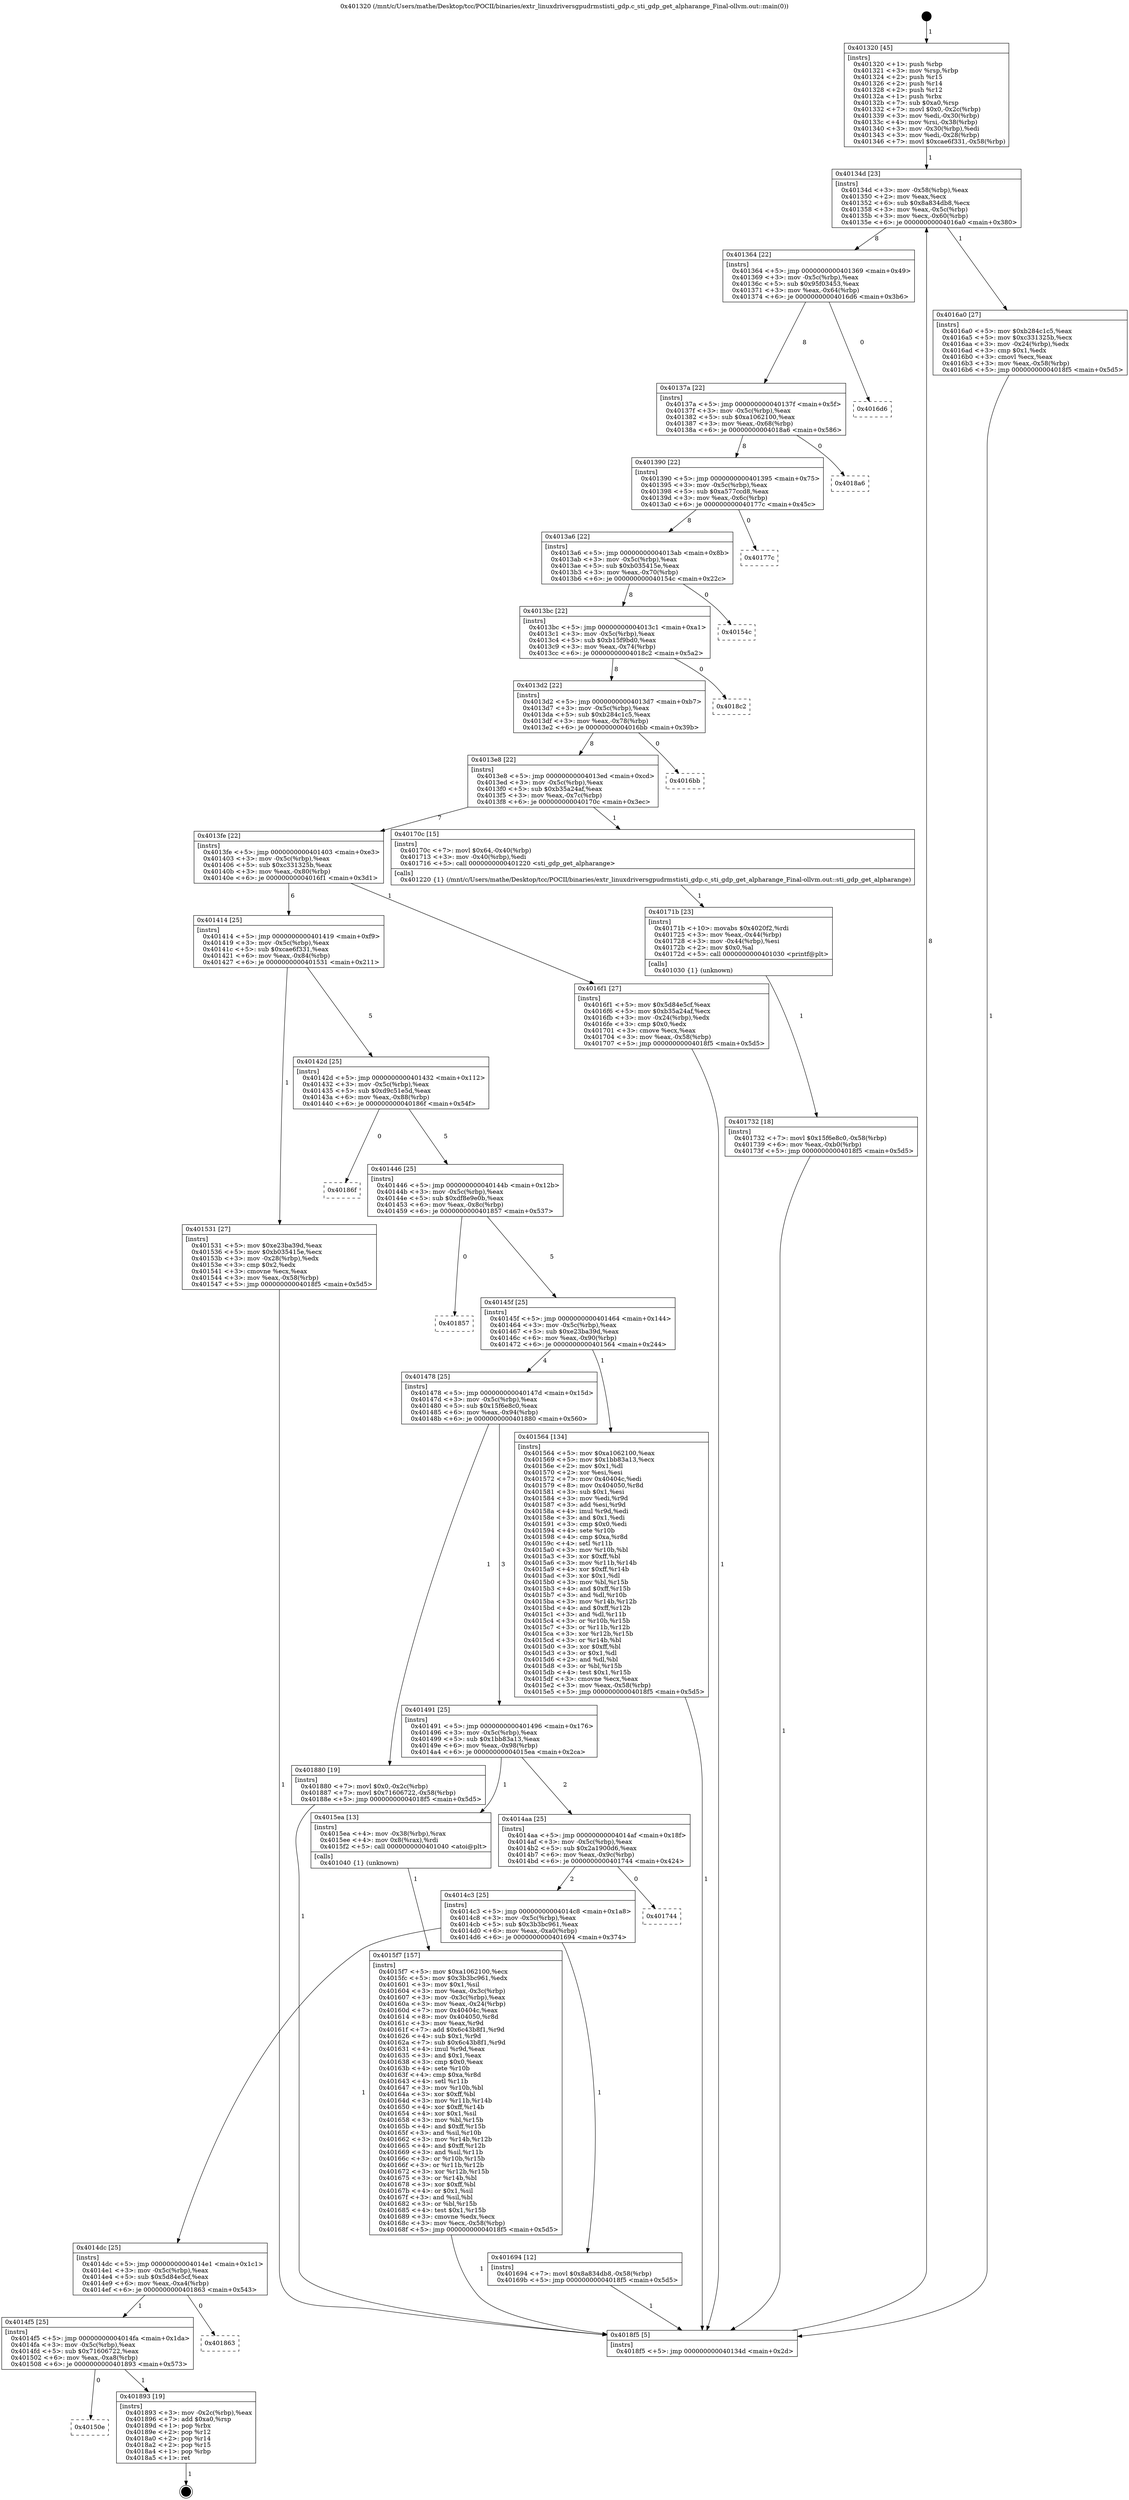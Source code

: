 digraph "0x401320" {
  label = "0x401320 (/mnt/c/Users/mathe/Desktop/tcc/POCII/binaries/extr_linuxdriversgpudrmstisti_gdp.c_sti_gdp_get_alpharange_Final-ollvm.out::main(0))"
  labelloc = "t"
  node[shape=record]

  Entry [label="",width=0.3,height=0.3,shape=circle,fillcolor=black,style=filled]
  "0x40134d" [label="{
     0x40134d [23]\l
     | [instrs]\l
     &nbsp;&nbsp;0x40134d \<+3\>: mov -0x58(%rbp),%eax\l
     &nbsp;&nbsp;0x401350 \<+2\>: mov %eax,%ecx\l
     &nbsp;&nbsp;0x401352 \<+6\>: sub $0x8a834db8,%ecx\l
     &nbsp;&nbsp;0x401358 \<+3\>: mov %eax,-0x5c(%rbp)\l
     &nbsp;&nbsp;0x40135b \<+3\>: mov %ecx,-0x60(%rbp)\l
     &nbsp;&nbsp;0x40135e \<+6\>: je 00000000004016a0 \<main+0x380\>\l
  }"]
  "0x4016a0" [label="{
     0x4016a0 [27]\l
     | [instrs]\l
     &nbsp;&nbsp;0x4016a0 \<+5\>: mov $0xb284c1c5,%eax\l
     &nbsp;&nbsp;0x4016a5 \<+5\>: mov $0xc331325b,%ecx\l
     &nbsp;&nbsp;0x4016aa \<+3\>: mov -0x24(%rbp),%edx\l
     &nbsp;&nbsp;0x4016ad \<+3\>: cmp $0x1,%edx\l
     &nbsp;&nbsp;0x4016b0 \<+3\>: cmovl %ecx,%eax\l
     &nbsp;&nbsp;0x4016b3 \<+3\>: mov %eax,-0x58(%rbp)\l
     &nbsp;&nbsp;0x4016b6 \<+5\>: jmp 00000000004018f5 \<main+0x5d5\>\l
  }"]
  "0x401364" [label="{
     0x401364 [22]\l
     | [instrs]\l
     &nbsp;&nbsp;0x401364 \<+5\>: jmp 0000000000401369 \<main+0x49\>\l
     &nbsp;&nbsp;0x401369 \<+3\>: mov -0x5c(%rbp),%eax\l
     &nbsp;&nbsp;0x40136c \<+5\>: sub $0x95f03453,%eax\l
     &nbsp;&nbsp;0x401371 \<+3\>: mov %eax,-0x64(%rbp)\l
     &nbsp;&nbsp;0x401374 \<+6\>: je 00000000004016d6 \<main+0x3b6\>\l
  }"]
  Exit [label="",width=0.3,height=0.3,shape=circle,fillcolor=black,style=filled,peripheries=2]
  "0x4016d6" [label="{
     0x4016d6\l
  }", style=dashed]
  "0x40137a" [label="{
     0x40137a [22]\l
     | [instrs]\l
     &nbsp;&nbsp;0x40137a \<+5\>: jmp 000000000040137f \<main+0x5f\>\l
     &nbsp;&nbsp;0x40137f \<+3\>: mov -0x5c(%rbp),%eax\l
     &nbsp;&nbsp;0x401382 \<+5\>: sub $0xa1062100,%eax\l
     &nbsp;&nbsp;0x401387 \<+3\>: mov %eax,-0x68(%rbp)\l
     &nbsp;&nbsp;0x40138a \<+6\>: je 00000000004018a6 \<main+0x586\>\l
  }"]
  "0x40150e" [label="{
     0x40150e\l
  }", style=dashed]
  "0x4018a6" [label="{
     0x4018a6\l
  }", style=dashed]
  "0x401390" [label="{
     0x401390 [22]\l
     | [instrs]\l
     &nbsp;&nbsp;0x401390 \<+5\>: jmp 0000000000401395 \<main+0x75\>\l
     &nbsp;&nbsp;0x401395 \<+3\>: mov -0x5c(%rbp),%eax\l
     &nbsp;&nbsp;0x401398 \<+5\>: sub $0xa577ccd8,%eax\l
     &nbsp;&nbsp;0x40139d \<+3\>: mov %eax,-0x6c(%rbp)\l
     &nbsp;&nbsp;0x4013a0 \<+6\>: je 000000000040177c \<main+0x45c\>\l
  }"]
  "0x401893" [label="{
     0x401893 [19]\l
     | [instrs]\l
     &nbsp;&nbsp;0x401893 \<+3\>: mov -0x2c(%rbp),%eax\l
     &nbsp;&nbsp;0x401896 \<+7\>: add $0xa0,%rsp\l
     &nbsp;&nbsp;0x40189d \<+1\>: pop %rbx\l
     &nbsp;&nbsp;0x40189e \<+2\>: pop %r12\l
     &nbsp;&nbsp;0x4018a0 \<+2\>: pop %r14\l
     &nbsp;&nbsp;0x4018a2 \<+2\>: pop %r15\l
     &nbsp;&nbsp;0x4018a4 \<+1\>: pop %rbp\l
     &nbsp;&nbsp;0x4018a5 \<+1\>: ret\l
  }"]
  "0x40177c" [label="{
     0x40177c\l
  }", style=dashed]
  "0x4013a6" [label="{
     0x4013a6 [22]\l
     | [instrs]\l
     &nbsp;&nbsp;0x4013a6 \<+5\>: jmp 00000000004013ab \<main+0x8b\>\l
     &nbsp;&nbsp;0x4013ab \<+3\>: mov -0x5c(%rbp),%eax\l
     &nbsp;&nbsp;0x4013ae \<+5\>: sub $0xb035415e,%eax\l
     &nbsp;&nbsp;0x4013b3 \<+3\>: mov %eax,-0x70(%rbp)\l
     &nbsp;&nbsp;0x4013b6 \<+6\>: je 000000000040154c \<main+0x22c\>\l
  }"]
  "0x4014f5" [label="{
     0x4014f5 [25]\l
     | [instrs]\l
     &nbsp;&nbsp;0x4014f5 \<+5\>: jmp 00000000004014fa \<main+0x1da\>\l
     &nbsp;&nbsp;0x4014fa \<+3\>: mov -0x5c(%rbp),%eax\l
     &nbsp;&nbsp;0x4014fd \<+5\>: sub $0x71606722,%eax\l
     &nbsp;&nbsp;0x401502 \<+6\>: mov %eax,-0xa8(%rbp)\l
     &nbsp;&nbsp;0x401508 \<+6\>: je 0000000000401893 \<main+0x573\>\l
  }"]
  "0x40154c" [label="{
     0x40154c\l
  }", style=dashed]
  "0x4013bc" [label="{
     0x4013bc [22]\l
     | [instrs]\l
     &nbsp;&nbsp;0x4013bc \<+5\>: jmp 00000000004013c1 \<main+0xa1\>\l
     &nbsp;&nbsp;0x4013c1 \<+3\>: mov -0x5c(%rbp),%eax\l
     &nbsp;&nbsp;0x4013c4 \<+5\>: sub $0xb15f9bd0,%eax\l
     &nbsp;&nbsp;0x4013c9 \<+3\>: mov %eax,-0x74(%rbp)\l
     &nbsp;&nbsp;0x4013cc \<+6\>: je 00000000004018c2 \<main+0x5a2\>\l
  }"]
  "0x401863" [label="{
     0x401863\l
  }", style=dashed]
  "0x4018c2" [label="{
     0x4018c2\l
  }", style=dashed]
  "0x4013d2" [label="{
     0x4013d2 [22]\l
     | [instrs]\l
     &nbsp;&nbsp;0x4013d2 \<+5\>: jmp 00000000004013d7 \<main+0xb7\>\l
     &nbsp;&nbsp;0x4013d7 \<+3\>: mov -0x5c(%rbp),%eax\l
     &nbsp;&nbsp;0x4013da \<+5\>: sub $0xb284c1c5,%eax\l
     &nbsp;&nbsp;0x4013df \<+3\>: mov %eax,-0x78(%rbp)\l
     &nbsp;&nbsp;0x4013e2 \<+6\>: je 00000000004016bb \<main+0x39b\>\l
  }"]
  "0x401732" [label="{
     0x401732 [18]\l
     | [instrs]\l
     &nbsp;&nbsp;0x401732 \<+7\>: movl $0x15f6e8c0,-0x58(%rbp)\l
     &nbsp;&nbsp;0x401739 \<+6\>: mov %eax,-0xb0(%rbp)\l
     &nbsp;&nbsp;0x40173f \<+5\>: jmp 00000000004018f5 \<main+0x5d5\>\l
  }"]
  "0x4016bb" [label="{
     0x4016bb\l
  }", style=dashed]
  "0x4013e8" [label="{
     0x4013e8 [22]\l
     | [instrs]\l
     &nbsp;&nbsp;0x4013e8 \<+5\>: jmp 00000000004013ed \<main+0xcd\>\l
     &nbsp;&nbsp;0x4013ed \<+3\>: mov -0x5c(%rbp),%eax\l
     &nbsp;&nbsp;0x4013f0 \<+5\>: sub $0xb35a24af,%eax\l
     &nbsp;&nbsp;0x4013f5 \<+3\>: mov %eax,-0x7c(%rbp)\l
     &nbsp;&nbsp;0x4013f8 \<+6\>: je 000000000040170c \<main+0x3ec\>\l
  }"]
  "0x40171b" [label="{
     0x40171b [23]\l
     | [instrs]\l
     &nbsp;&nbsp;0x40171b \<+10\>: movabs $0x4020f2,%rdi\l
     &nbsp;&nbsp;0x401725 \<+3\>: mov %eax,-0x44(%rbp)\l
     &nbsp;&nbsp;0x401728 \<+3\>: mov -0x44(%rbp),%esi\l
     &nbsp;&nbsp;0x40172b \<+2\>: mov $0x0,%al\l
     &nbsp;&nbsp;0x40172d \<+5\>: call 0000000000401030 \<printf@plt\>\l
     | [calls]\l
     &nbsp;&nbsp;0x401030 \{1\} (unknown)\l
  }"]
  "0x40170c" [label="{
     0x40170c [15]\l
     | [instrs]\l
     &nbsp;&nbsp;0x40170c \<+7\>: movl $0x64,-0x40(%rbp)\l
     &nbsp;&nbsp;0x401713 \<+3\>: mov -0x40(%rbp),%edi\l
     &nbsp;&nbsp;0x401716 \<+5\>: call 0000000000401220 \<sti_gdp_get_alpharange\>\l
     | [calls]\l
     &nbsp;&nbsp;0x401220 \{1\} (/mnt/c/Users/mathe/Desktop/tcc/POCII/binaries/extr_linuxdriversgpudrmstisti_gdp.c_sti_gdp_get_alpharange_Final-ollvm.out::sti_gdp_get_alpharange)\l
  }"]
  "0x4013fe" [label="{
     0x4013fe [22]\l
     | [instrs]\l
     &nbsp;&nbsp;0x4013fe \<+5\>: jmp 0000000000401403 \<main+0xe3\>\l
     &nbsp;&nbsp;0x401403 \<+3\>: mov -0x5c(%rbp),%eax\l
     &nbsp;&nbsp;0x401406 \<+5\>: sub $0xc331325b,%eax\l
     &nbsp;&nbsp;0x40140b \<+3\>: mov %eax,-0x80(%rbp)\l
     &nbsp;&nbsp;0x40140e \<+6\>: je 00000000004016f1 \<main+0x3d1\>\l
  }"]
  "0x4014dc" [label="{
     0x4014dc [25]\l
     | [instrs]\l
     &nbsp;&nbsp;0x4014dc \<+5\>: jmp 00000000004014e1 \<main+0x1c1\>\l
     &nbsp;&nbsp;0x4014e1 \<+3\>: mov -0x5c(%rbp),%eax\l
     &nbsp;&nbsp;0x4014e4 \<+5\>: sub $0x5d84e5cf,%eax\l
     &nbsp;&nbsp;0x4014e9 \<+6\>: mov %eax,-0xa4(%rbp)\l
     &nbsp;&nbsp;0x4014ef \<+6\>: je 0000000000401863 \<main+0x543\>\l
  }"]
  "0x4016f1" [label="{
     0x4016f1 [27]\l
     | [instrs]\l
     &nbsp;&nbsp;0x4016f1 \<+5\>: mov $0x5d84e5cf,%eax\l
     &nbsp;&nbsp;0x4016f6 \<+5\>: mov $0xb35a24af,%ecx\l
     &nbsp;&nbsp;0x4016fb \<+3\>: mov -0x24(%rbp),%edx\l
     &nbsp;&nbsp;0x4016fe \<+3\>: cmp $0x0,%edx\l
     &nbsp;&nbsp;0x401701 \<+3\>: cmove %ecx,%eax\l
     &nbsp;&nbsp;0x401704 \<+3\>: mov %eax,-0x58(%rbp)\l
     &nbsp;&nbsp;0x401707 \<+5\>: jmp 00000000004018f5 \<main+0x5d5\>\l
  }"]
  "0x401414" [label="{
     0x401414 [25]\l
     | [instrs]\l
     &nbsp;&nbsp;0x401414 \<+5\>: jmp 0000000000401419 \<main+0xf9\>\l
     &nbsp;&nbsp;0x401419 \<+3\>: mov -0x5c(%rbp),%eax\l
     &nbsp;&nbsp;0x40141c \<+5\>: sub $0xcae6f331,%eax\l
     &nbsp;&nbsp;0x401421 \<+6\>: mov %eax,-0x84(%rbp)\l
     &nbsp;&nbsp;0x401427 \<+6\>: je 0000000000401531 \<main+0x211\>\l
  }"]
  "0x401694" [label="{
     0x401694 [12]\l
     | [instrs]\l
     &nbsp;&nbsp;0x401694 \<+7\>: movl $0x8a834db8,-0x58(%rbp)\l
     &nbsp;&nbsp;0x40169b \<+5\>: jmp 00000000004018f5 \<main+0x5d5\>\l
  }"]
  "0x401531" [label="{
     0x401531 [27]\l
     | [instrs]\l
     &nbsp;&nbsp;0x401531 \<+5\>: mov $0xe23ba39d,%eax\l
     &nbsp;&nbsp;0x401536 \<+5\>: mov $0xb035415e,%ecx\l
     &nbsp;&nbsp;0x40153b \<+3\>: mov -0x28(%rbp),%edx\l
     &nbsp;&nbsp;0x40153e \<+3\>: cmp $0x2,%edx\l
     &nbsp;&nbsp;0x401541 \<+3\>: cmovne %ecx,%eax\l
     &nbsp;&nbsp;0x401544 \<+3\>: mov %eax,-0x58(%rbp)\l
     &nbsp;&nbsp;0x401547 \<+5\>: jmp 00000000004018f5 \<main+0x5d5\>\l
  }"]
  "0x40142d" [label="{
     0x40142d [25]\l
     | [instrs]\l
     &nbsp;&nbsp;0x40142d \<+5\>: jmp 0000000000401432 \<main+0x112\>\l
     &nbsp;&nbsp;0x401432 \<+3\>: mov -0x5c(%rbp),%eax\l
     &nbsp;&nbsp;0x401435 \<+5\>: sub $0xd9c51e5d,%eax\l
     &nbsp;&nbsp;0x40143a \<+6\>: mov %eax,-0x88(%rbp)\l
     &nbsp;&nbsp;0x401440 \<+6\>: je 000000000040186f \<main+0x54f\>\l
  }"]
  "0x4018f5" [label="{
     0x4018f5 [5]\l
     | [instrs]\l
     &nbsp;&nbsp;0x4018f5 \<+5\>: jmp 000000000040134d \<main+0x2d\>\l
  }"]
  "0x401320" [label="{
     0x401320 [45]\l
     | [instrs]\l
     &nbsp;&nbsp;0x401320 \<+1\>: push %rbp\l
     &nbsp;&nbsp;0x401321 \<+3\>: mov %rsp,%rbp\l
     &nbsp;&nbsp;0x401324 \<+2\>: push %r15\l
     &nbsp;&nbsp;0x401326 \<+2\>: push %r14\l
     &nbsp;&nbsp;0x401328 \<+2\>: push %r12\l
     &nbsp;&nbsp;0x40132a \<+1\>: push %rbx\l
     &nbsp;&nbsp;0x40132b \<+7\>: sub $0xa0,%rsp\l
     &nbsp;&nbsp;0x401332 \<+7\>: movl $0x0,-0x2c(%rbp)\l
     &nbsp;&nbsp;0x401339 \<+3\>: mov %edi,-0x30(%rbp)\l
     &nbsp;&nbsp;0x40133c \<+4\>: mov %rsi,-0x38(%rbp)\l
     &nbsp;&nbsp;0x401340 \<+3\>: mov -0x30(%rbp),%edi\l
     &nbsp;&nbsp;0x401343 \<+3\>: mov %edi,-0x28(%rbp)\l
     &nbsp;&nbsp;0x401346 \<+7\>: movl $0xcae6f331,-0x58(%rbp)\l
  }"]
  "0x4014c3" [label="{
     0x4014c3 [25]\l
     | [instrs]\l
     &nbsp;&nbsp;0x4014c3 \<+5\>: jmp 00000000004014c8 \<main+0x1a8\>\l
     &nbsp;&nbsp;0x4014c8 \<+3\>: mov -0x5c(%rbp),%eax\l
     &nbsp;&nbsp;0x4014cb \<+5\>: sub $0x3b3bc961,%eax\l
     &nbsp;&nbsp;0x4014d0 \<+6\>: mov %eax,-0xa0(%rbp)\l
     &nbsp;&nbsp;0x4014d6 \<+6\>: je 0000000000401694 \<main+0x374\>\l
  }"]
  "0x40186f" [label="{
     0x40186f\l
  }", style=dashed]
  "0x401446" [label="{
     0x401446 [25]\l
     | [instrs]\l
     &nbsp;&nbsp;0x401446 \<+5\>: jmp 000000000040144b \<main+0x12b\>\l
     &nbsp;&nbsp;0x40144b \<+3\>: mov -0x5c(%rbp),%eax\l
     &nbsp;&nbsp;0x40144e \<+5\>: sub $0xdf8e9e0b,%eax\l
     &nbsp;&nbsp;0x401453 \<+6\>: mov %eax,-0x8c(%rbp)\l
     &nbsp;&nbsp;0x401459 \<+6\>: je 0000000000401857 \<main+0x537\>\l
  }"]
  "0x401744" [label="{
     0x401744\l
  }", style=dashed]
  "0x401857" [label="{
     0x401857\l
  }", style=dashed]
  "0x40145f" [label="{
     0x40145f [25]\l
     | [instrs]\l
     &nbsp;&nbsp;0x40145f \<+5\>: jmp 0000000000401464 \<main+0x144\>\l
     &nbsp;&nbsp;0x401464 \<+3\>: mov -0x5c(%rbp),%eax\l
     &nbsp;&nbsp;0x401467 \<+5\>: sub $0xe23ba39d,%eax\l
     &nbsp;&nbsp;0x40146c \<+6\>: mov %eax,-0x90(%rbp)\l
     &nbsp;&nbsp;0x401472 \<+6\>: je 0000000000401564 \<main+0x244\>\l
  }"]
  "0x4015f7" [label="{
     0x4015f7 [157]\l
     | [instrs]\l
     &nbsp;&nbsp;0x4015f7 \<+5\>: mov $0xa1062100,%ecx\l
     &nbsp;&nbsp;0x4015fc \<+5\>: mov $0x3b3bc961,%edx\l
     &nbsp;&nbsp;0x401601 \<+3\>: mov $0x1,%sil\l
     &nbsp;&nbsp;0x401604 \<+3\>: mov %eax,-0x3c(%rbp)\l
     &nbsp;&nbsp;0x401607 \<+3\>: mov -0x3c(%rbp),%eax\l
     &nbsp;&nbsp;0x40160a \<+3\>: mov %eax,-0x24(%rbp)\l
     &nbsp;&nbsp;0x40160d \<+7\>: mov 0x40404c,%eax\l
     &nbsp;&nbsp;0x401614 \<+8\>: mov 0x404050,%r8d\l
     &nbsp;&nbsp;0x40161c \<+3\>: mov %eax,%r9d\l
     &nbsp;&nbsp;0x40161f \<+7\>: add $0x6c43b8f1,%r9d\l
     &nbsp;&nbsp;0x401626 \<+4\>: sub $0x1,%r9d\l
     &nbsp;&nbsp;0x40162a \<+7\>: sub $0x6c43b8f1,%r9d\l
     &nbsp;&nbsp;0x401631 \<+4\>: imul %r9d,%eax\l
     &nbsp;&nbsp;0x401635 \<+3\>: and $0x1,%eax\l
     &nbsp;&nbsp;0x401638 \<+3\>: cmp $0x0,%eax\l
     &nbsp;&nbsp;0x40163b \<+4\>: sete %r10b\l
     &nbsp;&nbsp;0x40163f \<+4\>: cmp $0xa,%r8d\l
     &nbsp;&nbsp;0x401643 \<+4\>: setl %r11b\l
     &nbsp;&nbsp;0x401647 \<+3\>: mov %r10b,%bl\l
     &nbsp;&nbsp;0x40164a \<+3\>: xor $0xff,%bl\l
     &nbsp;&nbsp;0x40164d \<+3\>: mov %r11b,%r14b\l
     &nbsp;&nbsp;0x401650 \<+4\>: xor $0xff,%r14b\l
     &nbsp;&nbsp;0x401654 \<+4\>: xor $0x1,%sil\l
     &nbsp;&nbsp;0x401658 \<+3\>: mov %bl,%r15b\l
     &nbsp;&nbsp;0x40165b \<+4\>: and $0xff,%r15b\l
     &nbsp;&nbsp;0x40165f \<+3\>: and %sil,%r10b\l
     &nbsp;&nbsp;0x401662 \<+3\>: mov %r14b,%r12b\l
     &nbsp;&nbsp;0x401665 \<+4\>: and $0xff,%r12b\l
     &nbsp;&nbsp;0x401669 \<+3\>: and %sil,%r11b\l
     &nbsp;&nbsp;0x40166c \<+3\>: or %r10b,%r15b\l
     &nbsp;&nbsp;0x40166f \<+3\>: or %r11b,%r12b\l
     &nbsp;&nbsp;0x401672 \<+3\>: xor %r12b,%r15b\l
     &nbsp;&nbsp;0x401675 \<+3\>: or %r14b,%bl\l
     &nbsp;&nbsp;0x401678 \<+3\>: xor $0xff,%bl\l
     &nbsp;&nbsp;0x40167b \<+4\>: or $0x1,%sil\l
     &nbsp;&nbsp;0x40167f \<+3\>: and %sil,%bl\l
     &nbsp;&nbsp;0x401682 \<+3\>: or %bl,%r15b\l
     &nbsp;&nbsp;0x401685 \<+4\>: test $0x1,%r15b\l
     &nbsp;&nbsp;0x401689 \<+3\>: cmovne %edx,%ecx\l
     &nbsp;&nbsp;0x40168c \<+3\>: mov %ecx,-0x58(%rbp)\l
     &nbsp;&nbsp;0x40168f \<+5\>: jmp 00000000004018f5 \<main+0x5d5\>\l
  }"]
  "0x401564" [label="{
     0x401564 [134]\l
     | [instrs]\l
     &nbsp;&nbsp;0x401564 \<+5\>: mov $0xa1062100,%eax\l
     &nbsp;&nbsp;0x401569 \<+5\>: mov $0x1bb83a13,%ecx\l
     &nbsp;&nbsp;0x40156e \<+2\>: mov $0x1,%dl\l
     &nbsp;&nbsp;0x401570 \<+2\>: xor %esi,%esi\l
     &nbsp;&nbsp;0x401572 \<+7\>: mov 0x40404c,%edi\l
     &nbsp;&nbsp;0x401579 \<+8\>: mov 0x404050,%r8d\l
     &nbsp;&nbsp;0x401581 \<+3\>: sub $0x1,%esi\l
     &nbsp;&nbsp;0x401584 \<+3\>: mov %edi,%r9d\l
     &nbsp;&nbsp;0x401587 \<+3\>: add %esi,%r9d\l
     &nbsp;&nbsp;0x40158a \<+4\>: imul %r9d,%edi\l
     &nbsp;&nbsp;0x40158e \<+3\>: and $0x1,%edi\l
     &nbsp;&nbsp;0x401591 \<+3\>: cmp $0x0,%edi\l
     &nbsp;&nbsp;0x401594 \<+4\>: sete %r10b\l
     &nbsp;&nbsp;0x401598 \<+4\>: cmp $0xa,%r8d\l
     &nbsp;&nbsp;0x40159c \<+4\>: setl %r11b\l
     &nbsp;&nbsp;0x4015a0 \<+3\>: mov %r10b,%bl\l
     &nbsp;&nbsp;0x4015a3 \<+3\>: xor $0xff,%bl\l
     &nbsp;&nbsp;0x4015a6 \<+3\>: mov %r11b,%r14b\l
     &nbsp;&nbsp;0x4015a9 \<+4\>: xor $0xff,%r14b\l
     &nbsp;&nbsp;0x4015ad \<+3\>: xor $0x1,%dl\l
     &nbsp;&nbsp;0x4015b0 \<+3\>: mov %bl,%r15b\l
     &nbsp;&nbsp;0x4015b3 \<+4\>: and $0xff,%r15b\l
     &nbsp;&nbsp;0x4015b7 \<+3\>: and %dl,%r10b\l
     &nbsp;&nbsp;0x4015ba \<+3\>: mov %r14b,%r12b\l
     &nbsp;&nbsp;0x4015bd \<+4\>: and $0xff,%r12b\l
     &nbsp;&nbsp;0x4015c1 \<+3\>: and %dl,%r11b\l
     &nbsp;&nbsp;0x4015c4 \<+3\>: or %r10b,%r15b\l
     &nbsp;&nbsp;0x4015c7 \<+3\>: or %r11b,%r12b\l
     &nbsp;&nbsp;0x4015ca \<+3\>: xor %r12b,%r15b\l
     &nbsp;&nbsp;0x4015cd \<+3\>: or %r14b,%bl\l
     &nbsp;&nbsp;0x4015d0 \<+3\>: xor $0xff,%bl\l
     &nbsp;&nbsp;0x4015d3 \<+3\>: or $0x1,%dl\l
     &nbsp;&nbsp;0x4015d6 \<+2\>: and %dl,%bl\l
     &nbsp;&nbsp;0x4015d8 \<+3\>: or %bl,%r15b\l
     &nbsp;&nbsp;0x4015db \<+4\>: test $0x1,%r15b\l
     &nbsp;&nbsp;0x4015df \<+3\>: cmovne %ecx,%eax\l
     &nbsp;&nbsp;0x4015e2 \<+3\>: mov %eax,-0x58(%rbp)\l
     &nbsp;&nbsp;0x4015e5 \<+5\>: jmp 00000000004018f5 \<main+0x5d5\>\l
  }"]
  "0x401478" [label="{
     0x401478 [25]\l
     | [instrs]\l
     &nbsp;&nbsp;0x401478 \<+5\>: jmp 000000000040147d \<main+0x15d\>\l
     &nbsp;&nbsp;0x40147d \<+3\>: mov -0x5c(%rbp),%eax\l
     &nbsp;&nbsp;0x401480 \<+5\>: sub $0x15f6e8c0,%eax\l
     &nbsp;&nbsp;0x401485 \<+6\>: mov %eax,-0x94(%rbp)\l
     &nbsp;&nbsp;0x40148b \<+6\>: je 0000000000401880 \<main+0x560\>\l
  }"]
  "0x4014aa" [label="{
     0x4014aa [25]\l
     | [instrs]\l
     &nbsp;&nbsp;0x4014aa \<+5\>: jmp 00000000004014af \<main+0x18f\>\l
     &nbsp;&nbsp;0x4014af \<+3\>: mov -0x5c(%rbp),%eax\l
     &nbsp;&nbsp;0x4014b2 \<+5\>: sub $0x2a1900d6,%eax\l
     &nbsp;&nbsp;0x4014b7 \<+6\>: mov %eax,-0x9c(%rbp)\l
     &nbsp;&nbsp;0x4014bd \<+6\>: je 0000000000401744 \<main+0x424\>\l
  }"]
  "0x401880" [label="{
     0x401880 [19]\l
     | [instrs]\l
     &nbsp;&nbsp;0x401880 \<+7\>: movl $0x0,-0x2c(%rbp)\l
     &nbsp;&nbsp;0x401887 \<+7\>: movl $0x71606722,-0x58(%rbp)\l
     &nbsp;&nbsp;0x40188e \<+5\>: jmp 00000000004018f5 \<main+0x5d5\>\l
  }"]
  "0x401491" [label="{
     0x401491 [25]\l
     | [instrs]\l
     &nbsp;&nbsp;0x401491 \<+5\>: jmp 0000000000401496 \<main+0x176\>\l
     &nbsp;&nbsp;0x401496 \<+3\>: mov -0x5c(%rbp),%eax\l
     &nbsp;&nbsp;0x401499 \<+5\>: sub $0x1bb83a13,%eax\l
     &nbsp;&nbsp;0x40149e \<+6\>: mov %eax,-0x98(%rbp)\l
     &nbsp;&nbsp;0x4014a4 \<+6\>: je 00000000004015ea \<main+0x2ca\>\l
  }"]
  "0x4015ea" [label="{
     0x4015ea [13]\l
     | [instrs]\l
     &nbsp;&nbsp;0x4015ea \<+4\>: mov -0x38(%rbp),%rax\l
     &nbsp;&nbsp;0x4015ee \<+4\>: mov 0x8(%rax),%rdi\l
     &nbsp;&nbsp;0x4015f2 \<+5\>: call 0000000000401040 \<atoi@plt\>\l
     | [calls]\l
     &nbsp;&nbsp;0x401040 \{1\} (unknown)\l
  }"]
  Entry -> "0x401320" [label=" 1"]
  "0x40134d" -> "0x4016a0" [label=" 1"]
  "0x40134d" -> "0x401364" [label=" 8"]
  "0x401893" -> Exit [label=" 1"]
  "0x401364" -> "0x4016d6" [label=" 0"]
  "0x401364" -> "0x40137a" [label=" 8"]
  "0x4014f5" -> "0x40150e" [label=" 0"]
  "0x40137a" -> "0x4018a6" [label=" 0"]
  "0x40137a" -> "0x401390" [label=" 8"]
  "0x4014f5" -> "0x401893" [label=" 1"]
  "0x401390" -> "0x40177c" [label=" 0"]
  "0x401390" -> "0x4013a6" [label=" 8"]
  "0x4014dc" -> "0x4014f5" [label=" 1"]
  "0x4013a6" -> "0x40154c" [label=" 0"]
  "0x4013a6" -> "0x4013bc" [label=" 8"]
  "0x4014dc" -> "0x401863" [label=" 0"]
  "0x4013bc" -> "0x4018c2" [label=" 0"]
  "0x4013bc" -> "0x4013d2" [label=" 8"]
  "0x401880" -> "0x4018f5" [label=" 1"]
  "0x4013d2" -> "0x4016bb" [label=" 0"]
  "0x4013d2" -> "0x4013e8" [label=" 8"]
  "0x401732" -> "0x4018f5" [label=" 1"]
  "0x4013e8" -> "0x40170c" [label=" 1"]
  "0x4013e8" -> "0x4013fe" [label=" 7"]
  "0x40171b" -> "0x401732" [label=" 1"]
  "0x4013fe" -> "0x4016f1" [label=" 1"]
  "0x4013fe" -> "0x401414" [label=" 6"]
  "0x40170c" -> "0x40171b" [label=" 1"]
  "0x401414" -> "0x401531" [label=" 1"]
  "0x401414" -> "0x40142d" [label=" 5"]
  "0x401531" -> "0x4018f5" [label=" 1"]
  "0x401320" -> "0x40134d" [label=" 1"]
  "0x4018f5" -> "0x40134d" [label=" 8"]
  "0x4016f1" -> "0x4018f5" [label=" 1"]
  "0x40142d" -> "0x40186f" [label=" 0"]
  "0x40142d" -> "0x401446" [label=" 5"]
  "0x401694" -> "0x4018f5" [label=" 1"]
  "0x401446" -> "0x401857" [label=" 0"]
  "0x401446" -> "0x40145f" [label=" 5"]
  "0x4014c3" -> "0x4014dc" [label=" 1"]
  "0x40145f" -> "0x401564" [label=" 1"]
  "0x40145f" -> "0x401478" [label=" 4"]
  "0x401564" -> "0x4018f5" [label=" 1"]
  "0x4016a0" -> "0x4018f5" [label=" 1"]
  "0x401478" -> "0x401880" [label=" 1"]
  "0x401478" -> "0x401491" [label=" 3"]
  "0x4014aa" -> "0x4014c3" [label=" 2"]
  "0x401491" -> "0x4015ea" [label=" 1"]
  "0x401491" -> "0x4014aa" [label=" 2"]
  "0x4015ea" -> "0x4015f7" [label=" 1"]
  "0x4015f7" -> "0x4018f5" [label=" 1"]
  "0x4014c3" -> "0x401694" [label=" 1"]
  "0x4014aa" -> "0x401744" [label=" 0"]
}
